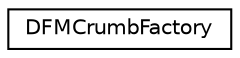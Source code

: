 digraph "类继承关系图"
{
  edge [fontname="Helvetica",fontsize="10",labelfontname="Helvetica",labelfontsize="10"];
  node [fontname="Helvetica",fontsize="10",shape=record];
  rankdir="LR";
  Node0 [label="DFMCrumbFactory",height=0.2,width=0.4,color="black", fillcolor="white", style="filled",URL="$class_d_f_m_crumb_factory.html"];
}
